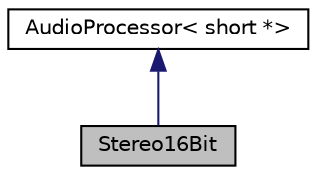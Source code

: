 digraph "Stereo16Bit"
{
  edge [fontname="Helvetica",fontsize="10",labelfontname="Helvetica",labelfontsize="10"];
  node [fontname="Helvetica",fontsize="10",shape=record];
  Node0 [label="Stereo16Bit",height=0.2,width=0.4,color="black", fillcolor="grey75", style="filled", fontcolor="black"];
  Node1 -> Node0 [dir="back",color="midnightblue",fontsize="10",style="solid",fontname="Helvetica"];
  Node1 [label="AudioProcessor\< short *\>",height=0.2,width=0.4,color="black", fillcolor="white", style="filled",URL="$d5/db2/classAudioProcessor.html"];
}
